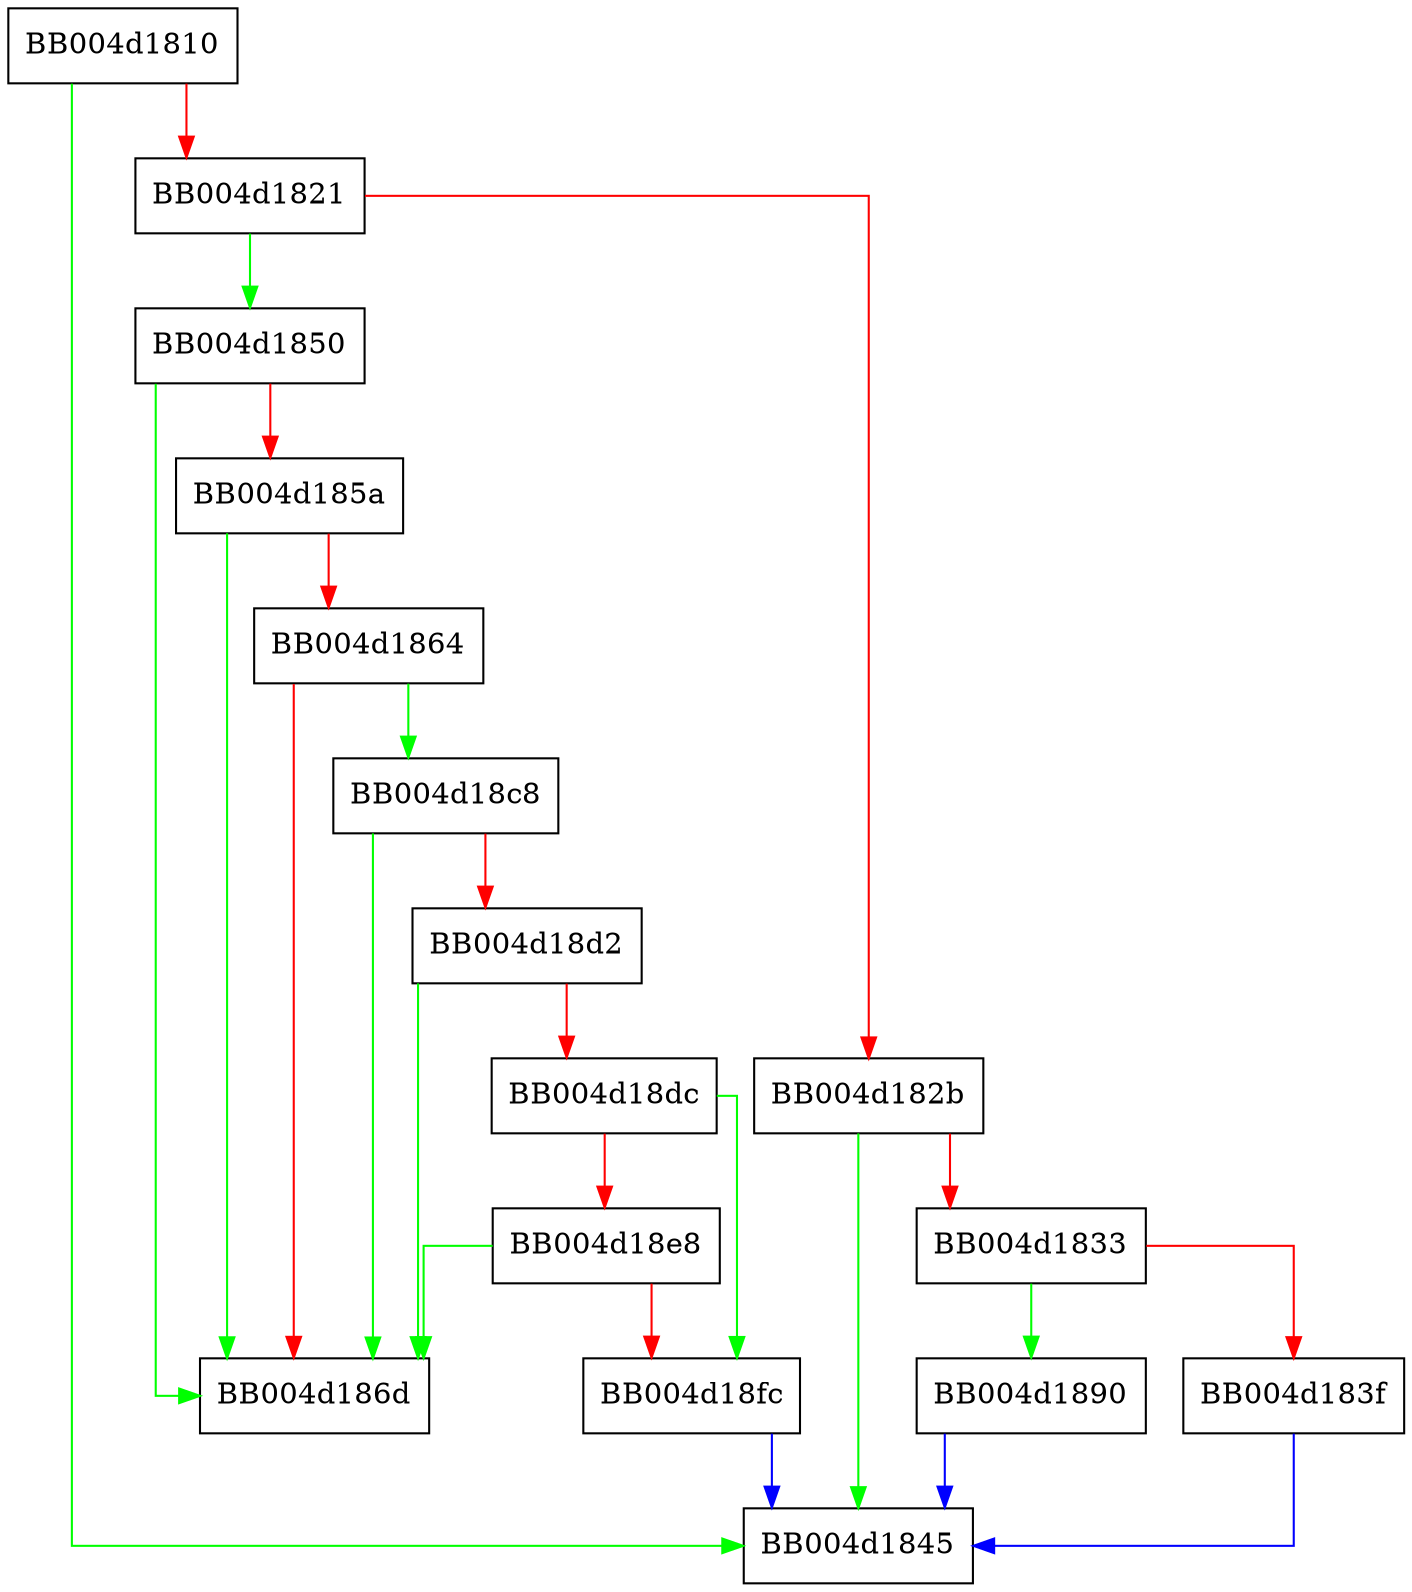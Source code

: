 digraph final_early_data {
  node [shape="box"];
  graph [splines=ortho];
  BB004d1810 -> BB004d1845 [color="green"];
  BB004d1810 -> BB004d1821 [color="red"];
  BB004d1821 -> BB004d1850 [color="green"];
  BB004d1821 -> BB004d182b [color="red"];
  BB004d182b -> BB004d1845 [color="green"];
  BB004d182b -> BB004d1833 [color="red"];
  BB004d1833 -> BB004d1890 [color="green"];
  BB004d1833 -> BB004d183f [color="red"];
  BB004d183f -> BB004d1845 [color="blue"];
  BB004d1850 -> BB004d186d [color="green"];
  BB004d1850 -> BB004d185a [color="red"];
  BB004d185a -> BB004d186d [color="green"];
  BB004d185a -> BB004d1864 [color="red"];
  BB004d1864 -> BB004d18c8 [color="green"];
  BB004d1864 -> BB004d186d [color="red"];
  BB004d1890 -> BB004d1845 [color="blue"];
  BB004d18c8 -> BB004d186d [color="green"];
  BB004d18c8 -> BB004d18d2 [color="red"];
  BB004d18d2 -> BB004d186d [color="green"];
  BB004d18d2 -> BB004d18dc [color="red"];
  BB004d18dc -> BB004d18fc [color="green"];
  BB004d18dc -> BB004d18e8 [color="red"];
  BB004d18e8 -> BB004d186d [color="green"];
  BB004d18e8 -> BB004d18fc [color="red"];
  BB004d18fc -> BB004d1845 [color="blue"];
}